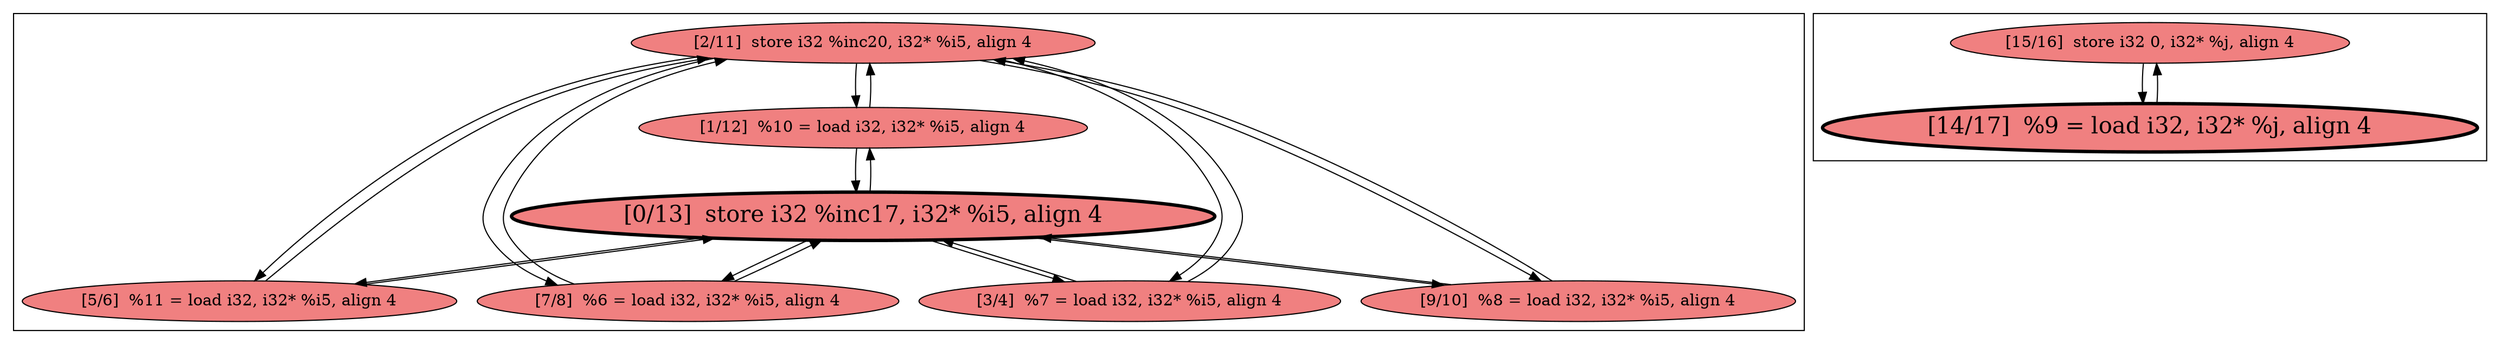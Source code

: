 
digraph G {



node502->node501 [ ]
node502->node504 [ ]
node501->node500 [ ]
node500->node501 [ ]
node501->node502 [ ]
node507->node508 [ ]
node505->node500 [ ]
node503->node502 [ ]
node508->node507 [ ]
node506->node502 [ ]
node502->node506 [ ]
node502->node505 [ ]
node505->node502 [ ]
node500->node506 [ ]
node504->node500 [ ]
node500->node505 [ ]
node504->node502 [ ]
node502->node503 [ ]
node506->node500 [ ]
node500->node503 [ ]
node503->node500 [ ]
node500->node504 [ ]


subgraph cluster1 {


node508 [penwidth=3.0,fontsize=20,fillcolor=lightcoral,label="[14/17]  %9 = load i32, i32* %j, align 4",shape=ellipse,style=filled ]
node507 [fillcolor=lightcoral,label="[15/16]  store i32 0, i32* %j, align 4",shape=ellipse,style=filled ]



}

subgraph cluster0 {


node501 [fillcolor=lightcoral,label="[1/12]  %10 = load i32, i32* %i5, align 4",shape=ellipse,style=filled ]
node503 [fillcolor=lightcoral,label="[5/6]  %11 = load i32, i32* %i5, align 4",shape=ellipse,style=filled ]
node500 [penwidth=3.0,fontsize=20,fillcolor=lightcoral,label="[0/13]  store i32 %inc17, i32* %i5, align 4",shape=ellipse,style=filled ]
node502 [fillcolor=lightcoral,label="[2/11]  store i32 %inc20, i32* %i5, align 4",shape=ellipse,style=filled ]
node504 [fillcolor=lightcoral,label="[3/4]  %7 = load i32, i32* %i5, align 4",shape=ellipse,style=filled ]
node506 [fillcolor=lightcoral,label="[7/8]  %6 = load i32, i32* %i5, align 4",shape=ellipse,style=filled ]
node505 [fillcolor=lightcoral,label="[9/10]  %8 = load i32, i32* %i5, align 4",shape=ellipse,style=filled ]



}

}
